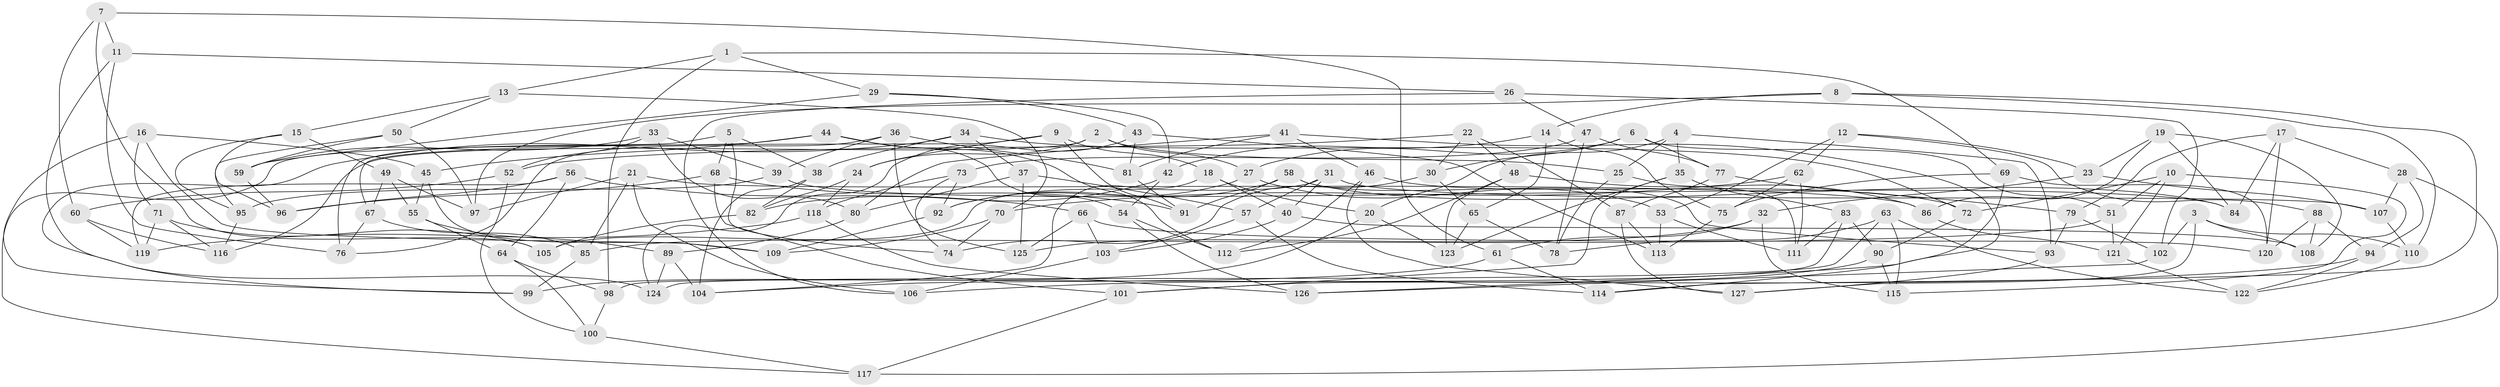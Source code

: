 // coarse degree distribution, {6: 0.5526315789473685, 4: 0.2894736842105263, 3: 0.039473684210526314, 5: 0.11842105263157894}
// Generated by graph-tools (version 1.1) at 2025/42/03/06/25 10:42:23]
// undirected, 127 vertices, 254 edges
graph export_dot {
graph [start="1"]
  node [color=gray90,style=filled];
  1;
  2;
  3;
  4;
  5;
  6;
  7;
  8;
  9;
  10;
  11;
  12;
  13;
  14;
  15;
  16;
  17;
  18;
  19;
  20;
  21;
  22;
  23;
  24;
  25;
  26;
  27;
  28;
  29;
  30;
  31;
  32;
  33;
  34;
  35;
  36;
  37;
  38;
  39;
  40;
  41;
  42;
  43;
  44;
  45;
  46;
  47;
  48;
  49;
  50;
  51;
  52;
  53;
  54;
  55;
  56;
  57;
  58;
  59;
  60;
  61;
  62;
  63;
  64;
  65;
  66;
  67;
  68;
  69;
  70;
  71;
  72;
  73;
  74;
  75;
  76;
  77;
  78;
  79;
  80;
  81;
  82;
  83;
  84;
  85;
  86;
  87;
  88;
  89;
  90;
  91;
  92;
  93;
  94;
  95;
  96;
  97;
  98;
  99;
  100;
  101;
  102;
  103;
  104;
  105;
  106;
  107;
  108;
  109;
  110;
  111;
  112;
  113;
  114;
  115;
  116;
  117;
  118;
  119;
  120;
  121;
  122;
  123;
  124;
  125;
  126;
  127;
  1 -- 98;
  1 -- 69;
  1 -- 29;
  1 -- 13;
  2 -- 24;
  2 -- 116;
  2 -- 25;
  2 -- 27;
  3 -- 110;
  3 -- 108;
  3 -- 127;
  3 -- 102;
  4 -- 20;
  4 -- 93;
  4 -- 35;
  4 -- 25;
  5 -- 76;
  5 -- 38;
  5 -- 74;
  5 -- 68;
  6 -- 30;
  6 -- 27;
  6 -- 77;
  6 -- 51;
  7 -- 61;
  7 -- 11;
  7 -- 60;
  7 -- 105;
  8 -- 97;
  8 -- 114;
  8 -- 14;
  8 -- 110;
  9 -- 24;
  9 -- 18;
  9 -- 91;
  9 -- 67;
  10 -- 72;
  10 -- 51;
  10 -- 121;
  10 -- 115;
  11 -- 76;
  11 -- 26;
  11 -- 124;
  12 -- 62;
  12 -- 23;
  12 -- 88;
  12 -- 53;
  13 -- 50;
  13 -- 15;
  13 -- 70;
  14 -- 75;
  14 -- 42;
  14 -- 65;
  15 -- 95;
  15 -- 49;
  15 -- 96;
  16 -- 99;
  16 -- 71;
  16 -- 45;
  16 -- 109;
  17 -- 79;
  17 -- 120;
  17 -- 28;
  17 -- 84;
  18 -- 104;
  18 -- 40;
  18 -- 20;
  19 -- 86;
  19 -- 84;
  19 -- 108;
  19 -- 23;
  20 -- 123;
  20 -- 99;
  21 -- 85;
  21 -- 86;
  21 -- 97;
  21 -- 106;
  22 -- 30;
  22 -- 52;
  22 -- 87;
  22 -- 48;
  23 -- 32;
  23 -- 107;
  24 -- 118;
  24 -- 82;
  25 -- 111;
  25 -- 78;
  26 -- 106;
  26 -- 102;
  26 -- 47;
  27 -- 92;
  27 -- 53;
  28 -- 107;
  28 -- 94;
  28 -- 117;
  29 -- 43;
  29 -- 42;
  29 -- 59;
  30 -- 74;
  30 -- 65;
  31 -- 105;
  31 -- 40;
  31 -- 107;
  31 -- 57;
  32 -- 115;
  32 -- 125;
  32 -- 61;
  33 -- 80;
  33 -- 59;
  33 -- 39;
  33 -- 52;
  34 -- 72;
  34 -- 99;
  34 -- 37;
  34 -- 38;
  35 -- 123;
  35 -- 83;
  35 -- 101;
  36 -- 81;
  36 -- 39;
  36 -- 76;
  36 -- 125;
  37 -- 125;
  37 -- 80;
  37 -- 57;
  38 -- 104;
  38 -- 82;
  39 -- 84;
  39 -- 95;
  40 -- 103;
  40 -- 108;
  41 -- 46;
  41 -- 80;
  41 -- 81;
  41 -- 114;
  42 -- 82;
  42 -- 54;
  43 -- 124;
  43 -- 113;
  43 -- 81;
  44 -- 117;
  44 -- 112;
  44 -- 45;
  44 -- 54;
  45 -- 109;
  45 -- 55;
  46 -- 112;
  46 -- 72;
  46 -- 127;
  47 -- 77;
  47 -- 73;
  47 -- 78;
  48 -- 112;
  48 -- 86;
  48 -- 123;
  49 -- 55;
  49 -- 67;
  49 -- 97;
  50 -- 97;
  50 -- 95;
  50 -- 59;
  51 -- 121;
  51 -- 85;
  52 -- 60;
  52 -- 100;
  53 -- 111;
  53 -- 113;
  54 -- 112;
  54 -- 126;
  55 -- 89;
  55 -- 64;
  56 -- 119;
  56 -- 64;
  56 -- 96;
  56 -- 66;
  57 -- 103;
  57 -- 114;
  58 -- 91;
  58 -- 92;
  58 -- 84;
  58 -- 93;
  59 -- 96;
  60 -- 116;
  60 -- 119;
  61 -- 104;
  61 -- 114;
  62 -- 75;
  62 -- 111;
  62 -- 70;
  63 -- 122;
  63 -- 78;
  63 -- 115;
  63 -- 124;
  64 -- 98;
  64 -- 100;
  65 -- 123;
  65 -- 78;
  66 -- 103;
  66 -- 125;
  66 -- 120;
  67 -- 76;
  67 -- 85;
  68 -- 96;
  68 -- 91;
  68 -- 101;
  69 -- 75;
  69 -- 120;
  69 -- 126;
  70 -- 109;
  70 -- 74;
  71 -- 116;
  71 -- 105;
  71 -- 119;
  72 -- 90;
  73 -- 118;
  73 -- 92;
  73 -- 74;
  75 -- 113;
  77 -- 87;
  77 -- 79;
  79 -- 102;
  79 -- 93;
  80 -- 89;
  81 -- 91;
  82 -- 105;
  83 -- 90;
  83 -- 98;
  83 -- 111;
  85 -- 99;
  86 -- 121;
  87 -- 113;
  87 -- 127;
  88 -- 108;
  88 -- 94;
  88 -- 120;
  89 -- 104;
  89 -- 124;
  90 -- 115;
  90 -- 101;
  92 -- 109;
  93 -- 127;
  94 -- 122;
  94 -- 106;
  95 -- 116;
  98 -- 100;
  100 -- 117;
  101 -- 117;
  102 -- 126;
  103 -- 106;
  107 -- 110;
  110 -- 122;
  118 -- 119;
  118 -- 126;
  121 -- 122;
}

